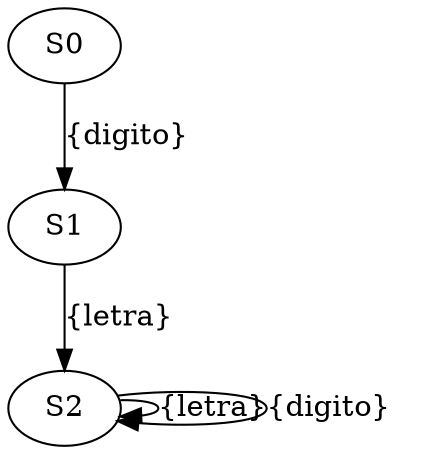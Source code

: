 digraph G {
	S0 -> S1 [label="{digito}"]	S1 -> S2 [label="{letra}"]	S2 -> S2 [label="{letra}"]	S2 -> S2 [label="{digito}"]
}